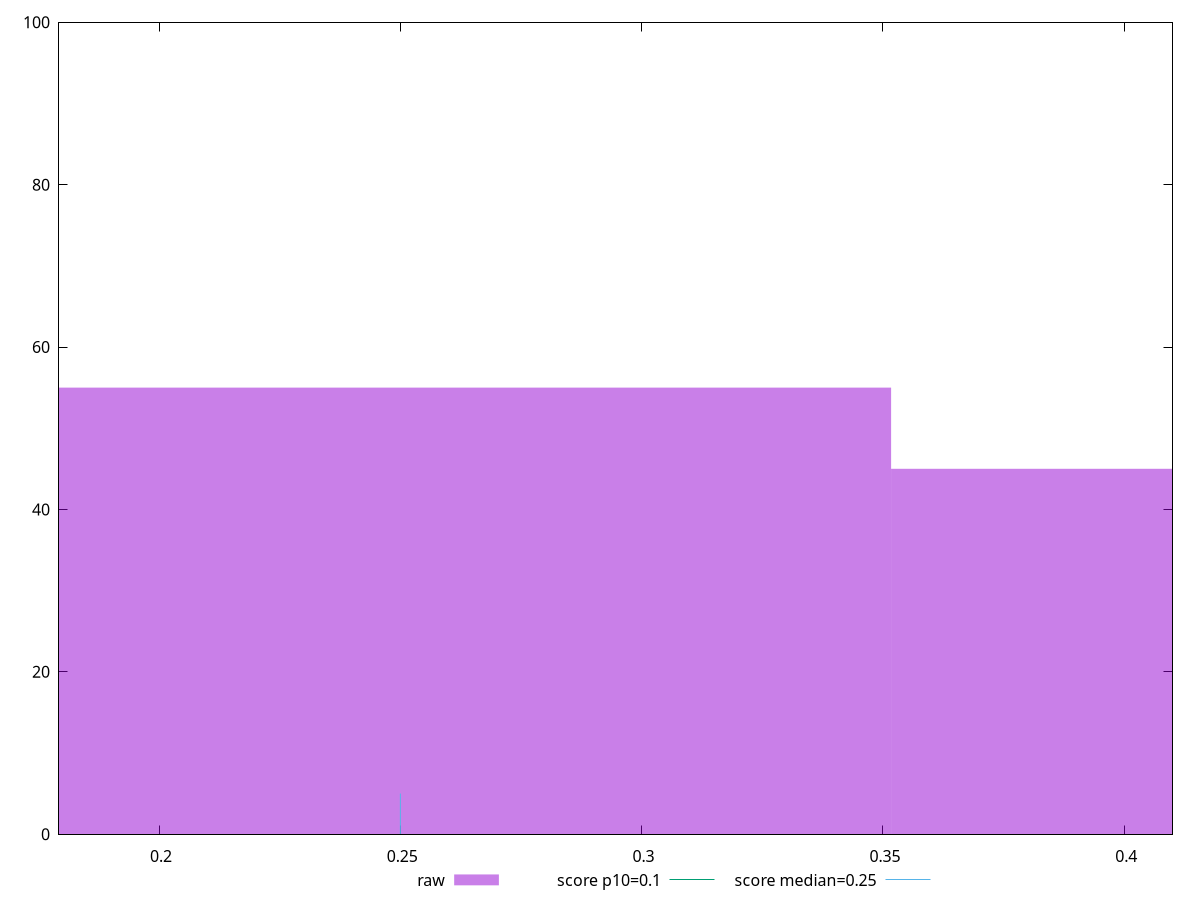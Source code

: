 reset

$raw <<EOF
0.23447011302375795 55
0.4689402260475159 45
EOF

set key outside below
set boxwidth 0.23447011302375795
set xrange [0.1792506052652995:0.41002414533827036]
set yrange [0:100]
set style fill transparent solid 0.5 noborder

set parametric
set terminal svg size 640, 490 enhanced background rgb 'white'
set output "report_00007_2020-12-11T15:55:29.892Z/cumulative-layout-shift/samples/pages+cached+nointeractive/raw/histogram.svg"

plot $raw title "raw" with boxes, \
     0.1,t title "score p10=0.1", \
     0.25,t title "score median=0.25"

reset
